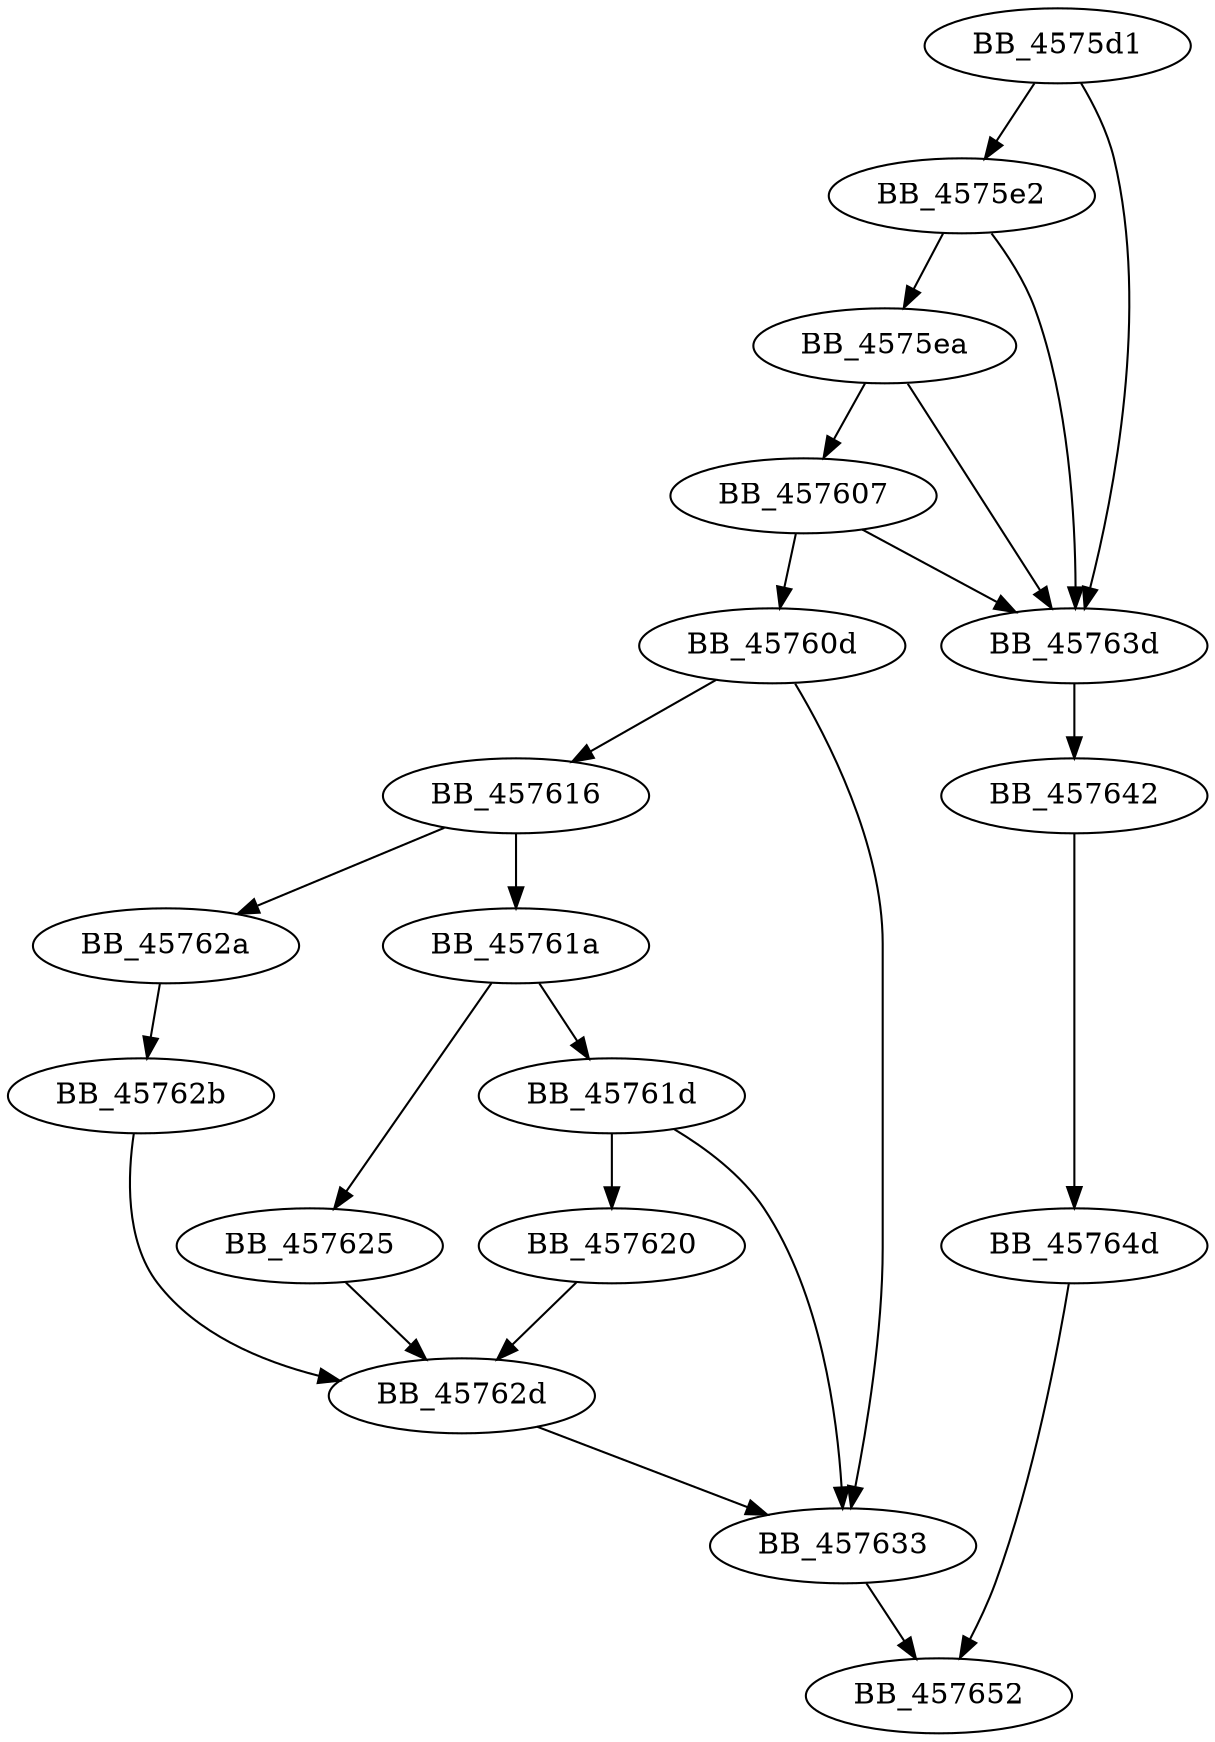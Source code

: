 DiGraph sub_4575D1{
BB_4575d1->BB_4575e2
BB_4575d1->BB_45763d
BB_4575e2->BB_4575ea
BB_4575e2->BB_45763d
BB_4575ea->BB_457607
BB_4575ea->BB_45763d
BB_457607->BB_45760d
BB_457607->BB_45763d
BB_45760d->BB_457616
BB_45760d->BB_457633
BB_457616->BB_45761a
BB_457616->BB_45762a
BB_45761a->BB_45761d
BB_45761a->BB_457625
BB_45761d->BB_457620
BB_45761d->BB_457633
BB_457620->BB_45762d
BB_457625->BB_45762d
BB_45762a->BB_45762b
BB_45762b->BB_45762d
BB_45762d->BB_457633
BB_457633->BB_457652
BB_45763d->BB_457642
BB_457642->BB_45764d
BB_45764d->BB_457652
}
